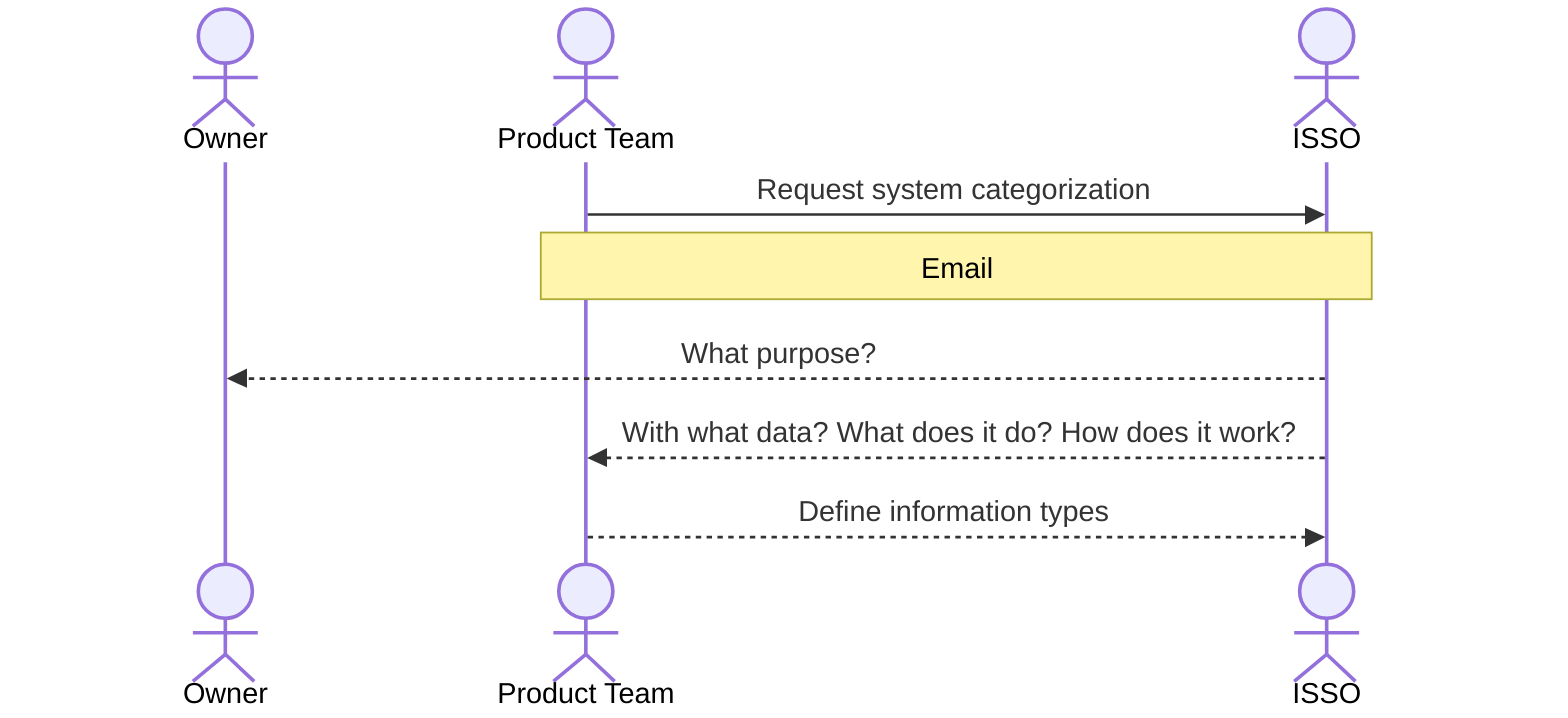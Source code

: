 sequenceDiagram
    actor Owner
    actor Product Team
    actor ISSO
    Product Team->>ISSO: Request system categorization
    Note over Product Team,ISSO: Email
    ISSO-->>Owner: What purpose?
    ISSO-->>Product Team: With what data? What does it do? How does it work?
    Product Team-->>ISSO: Define information types